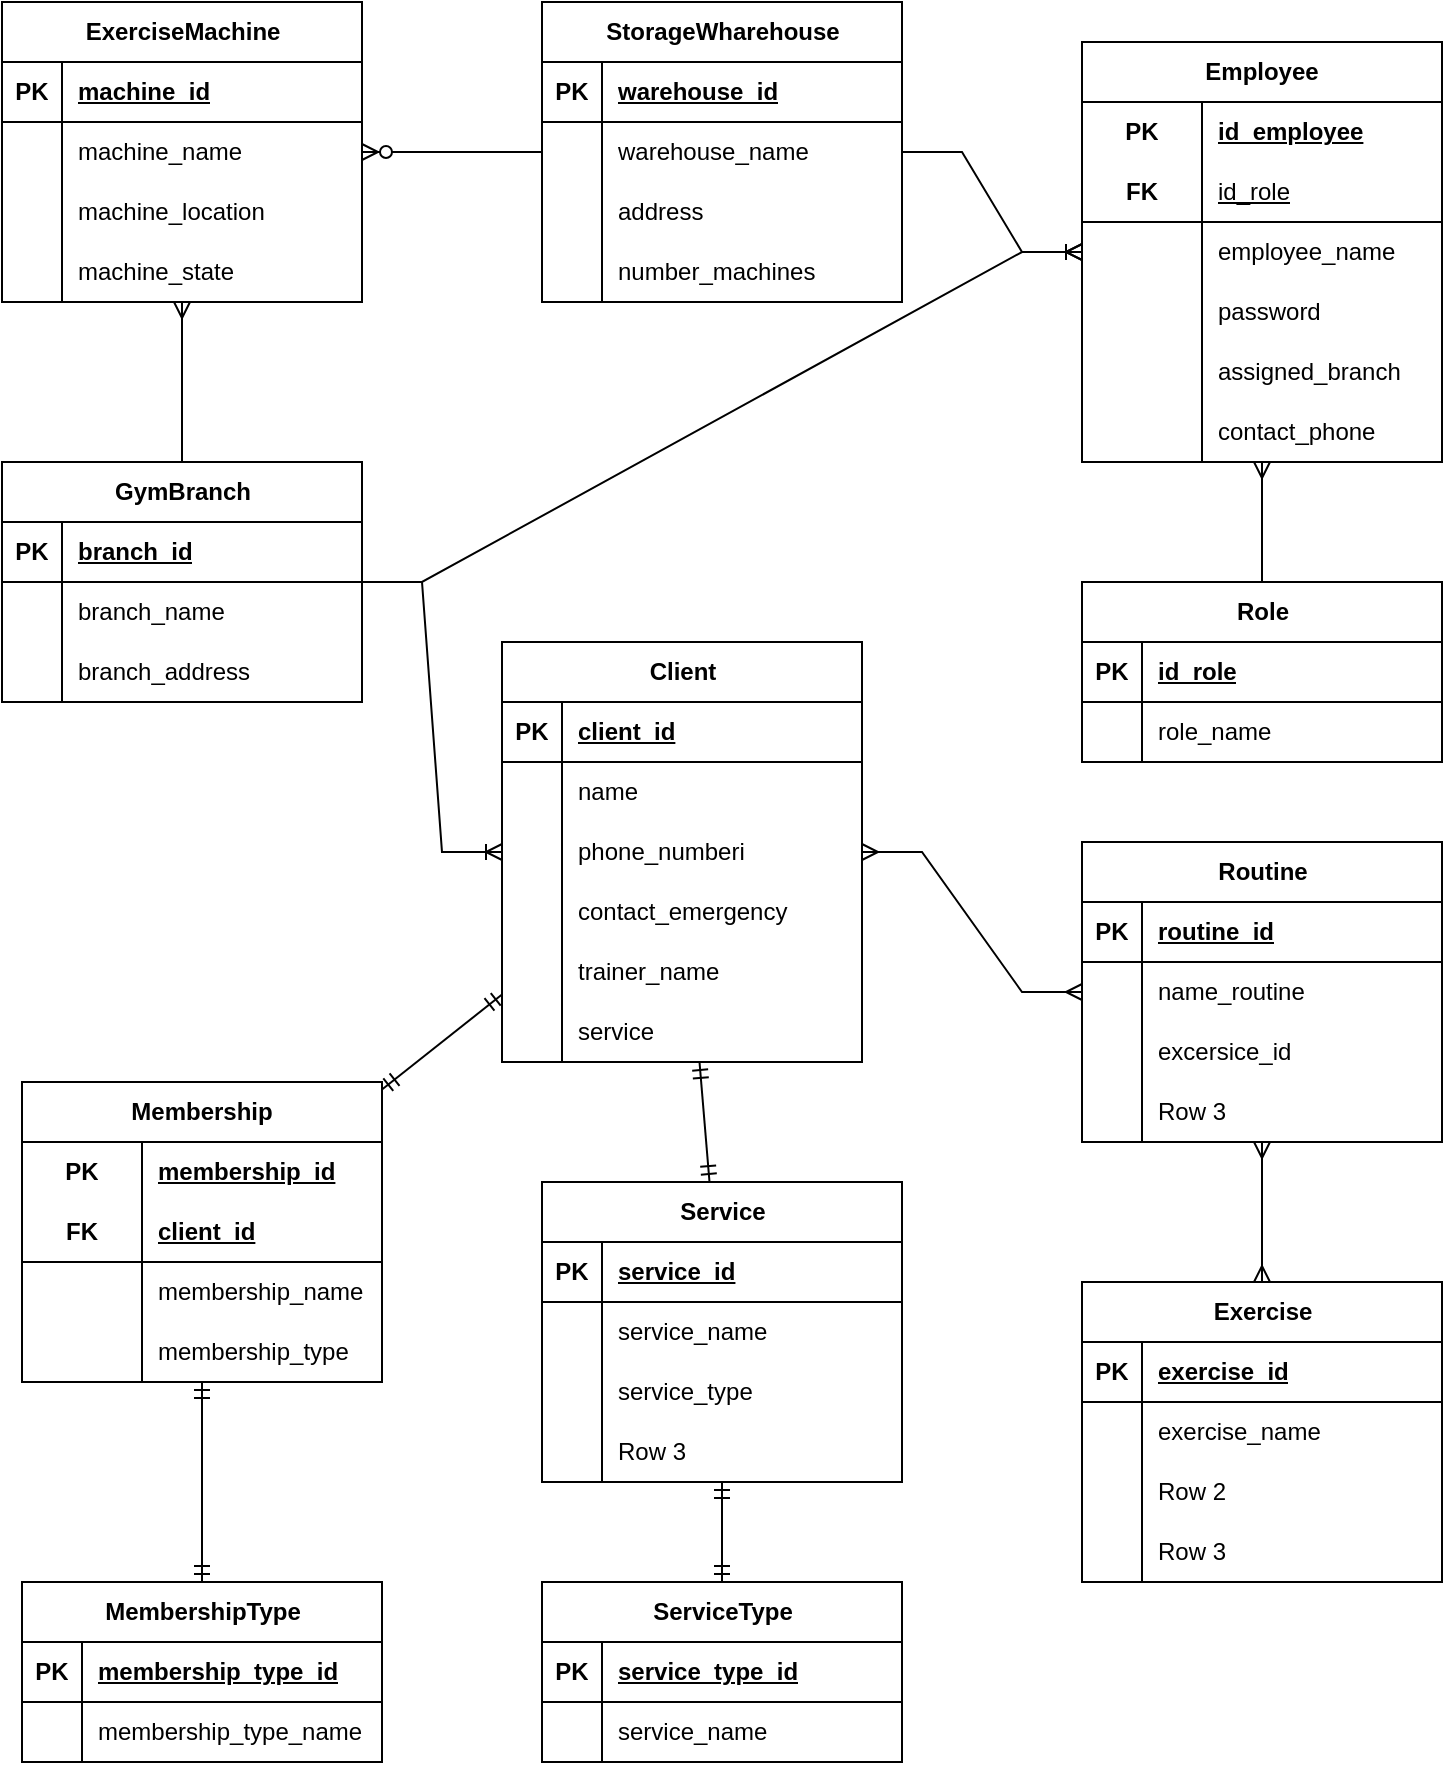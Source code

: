 <mxfile version="28.2.1">
  <diagram name="Página-1" id="p4n-v26fhpcWvZGEKq0s">
    <mxGraphModel dx="909" dy="572" grid="1" gridSize="10" guides="1" tooltips="1" connect="1" arrows="1" fold="1" page="1" pageScale="1" pageWidth="827" pageHeight="1169" math="0" shadow="0">
      <root>
        <mxCell id="0" />
        <mxCell id="1" parent="0" />
        <mxCell id="0jHnVZd2V9ZAR2dxO-t5-1" value="ExerciseMachine" style="shape=table;startSize=30;container=1;collapsible=1;childLayout=tableLayout;fixedRows=1;rowLines=0;fontStyle=1;align=center;resizeLast=1;html=1;" parent="1" vertex="1">
          <mxGeometry x="40" y="40" width="180" height="150" as="geometry" />
        </mxCell>
        <mxCell id="0jHnVZd2V9ZAR2dxO-t5-2" value="" style="shape=tableRow;horizontal=0;startSize=0;swimlaneHead=0;swimlaneBody=0;fillColor=none;collapsible=0;dropTarget=0;points=[[0,0.5],[1,0.5]];portConstraint=eastwest;top=0;left=0;right=0;bottom=1;" parent="0jHnVZd2V9ZAR2dxO-t5-1" vertex="1">
          <mxGeometry y="30" width="180" height="30" as="geometry" />
        </mxCell>
        <mxCell id="0jHnVZd2V9ZAR2dxO-t5-3" value="PK" style="shape=partialRectangle;connectable=0;fillColor=none;top=0;left=0;bottom=0;right=0;fontStyle=1;overflow=hidden;whiteSpace=wrap;html=1;" parent="0jHnVZd2V9ZAR2dxO-t5-2" vertex="1">
          <mxGeometry width="30" height="30" as="geometry">
            <mxRectangle width="30" height="30" as="alternateBounds" />
          </mxGeometry>
        </mxCell>
        <mxCell id="0jHnVZd2V9ZAR2dxO-t5-4" value="machine_id" style="shape=partialRectangle;connectable=0;fillColor=none;top=0;left=0;bottom=0;right=0;align=left;spacingLeft=6;fontStyle=5;overflow=hidden;whiteSpace=wrap;html=1;" parent="0jHnVZd2V9ZAR2dxO-t5-2" vertex="1">
          <mxGeometry x="30" width="150" height="30" as="geometry">
            <mxRectangle width="150" height="30" as="alternateBounds" />
          </mxGeometry>
        </mxCell>
        <mxCell id="0jHnVZd2V9ZAR2dxO-t5-5" value="" style="shape=tableRow;horizontal=0;startSize=0;swimlaneHead=0;swimlaneBody=0;fillColor=none;collapsible=0;dropTarget=0;points=[[0,0.5],[1,0.5]];portConstraint=eastwest;top=0;left=0;right=0;bottom=0;" parent="0jHnVZd2V9ZAR2dxO-t5-1" vertex="1">
          <mxGeometry y="60" width="180" height="30" as="geometry" />
        </mxCell>
        <mxCell id="0jHnVZd2V9ZAR2dxO-t5-6" value="" style="shape=partialRectangle;connectable=0;fillColor=none;top=0;left=0;bottom=0;right=0;editable=1;overflow=hidden;whiteSpace=wrap;html=1;" parent="0jHnVZd2V9ZAR2dxO-t5-5" vertex="1">
          <mxGeometry width="30" height="30" as="geometry">
            <mxRectangle width="30" height="30" as="alternateBounds" />
          </mxGeometry>
        </mxCell>
        <mxCell id="0jHnVZd2V9ZAR2dxO-t5-7" value="machine_name" style="shape=partialRectangle;connectable=0;fillColor=none;top=0;left=0;bottom=0;right=0;align=left;spacingLeft=6;overflow=hidden;whiteSpace=wrap;html=1;" parent="0jHnVZd2V9ZAR2dxO-t5-5" vertex="1">
          <mxGeometry x="30" width="150" height="30" as="geometry">
            <mxRectangle width="150" height="30" as="alternateBounds" />
          </mxGeometry>
        </mxCell>
        <mxCell id="0jHnVZd2V9ZAR2dxO-t5-8" value="" style="shape=tableRow;horizontal=0;startSize=0;swimlaneHead=0;swimlaneBody=0;fillColor=none;collapsible=0;dropTarget=0;points=[[0,0.5],[1,0.5]];portConstraint=eastwest;top=0;left=0;right=0;bottom=0;" parent="0jHnVZd2V9ZAR2dxO-t5-1" vertex="1">
          <mxGeometry y="90" width="180" height="30" as="geometry" />
        </mxCell>
        <mxCell id="0jHnVZd2V9ZAR2dxO-t5-9" value="" style="shape=partialRectangle;connectable=0;fillColor=none;top=0;left=0;bottom=0;right=0;editable=1;overflow=hidden;whiteSpace=wrap;html=1;" parent="0jHnVZd2V9ZAR2dxO-t5-8" vertex="1">
          <mxGeometry width="30" height="30" as="geometry">
            <mxRectangle width="30" height="30" as="alternateBounds" />
          </mxGeometry>
        </mxCell>
        <mxCell id="0jHnVZd2V9ZAR2dxO-t5-10" value="machine_location" style="shape=partialRectangle;connectable=0;fillColor=none;top=0;left=0;bottom=0;right=0;align=left;spacingLeft=6;overflow=hidden;whiteSpace=wrap;html=1;" parent="0jHnVZd2V9ZAR2dxO-t5-8" vertex="1">
          <mxGeometry x="30" width="150" height="30" as="geometry">
            <mxRectangle width="150" height="30" as="alternateBounds" />
          </mxGeometry>
        </mxCell>
        <mxCell id="0jHnVZd2V9ZAR2dxO-t5-11" value="" style="shape=tableRow;horizontal=0;startSize=0;swimlaneHead=0;swimlaneBody=0;fillColor=none;collapsible=0;dropTarget=0;points=[[0,0.5],[1,0.5]];portConstraint=eastwest;top=0;left=0;right=0;bottom=0;" parent="0jHnVZd2V9ZAR2dxO-t5-1" vertex="1">
          <mxGeometry y="120" width="180" height="30" as="geometry" />
        </mxCell>
        <mxCell id="0jHnVZd2V9ZAR2dxO-t5-12" value="" style="shape=partialRectangle;connectable=0;fillColor=none;top=0;left=0;bottom=0;right=0;editable=1;overflow=hidden;whiteSpace=wrap;html=1;" parent="0jHnVZd2V9ZAR2dxO-t5-11" vertex="1">
          <mxGeometry width="30" height="30" as="geometry">
            <mxRectangle width="30" height="30" as="alternateBounds" />
          </mxGeometry>
        </mxCell>
        <mxCell id="0jHnVZd2V9ZAR2dxO-t5-13" value="machine_state" style="shape=partialRectangle;connectable=0;fillColor=none;top=0;left=0;bottom=0;right=0;align=left;spacingLeft=6;overflow=hidden;whiteSpace=wrap;html=1;" parent="0jHnVZd2V9ZAR2dxO-t5-11" vertex="1">
          <mxGeometry x="30" width="150" height="30" as="geometry">
            <mxRectangle width="150" height="30" as="alternateBounds" />
          </mxGeometry>
        </mxCell>
        <mxCell id="0jHnVZd2V9ZAR2dxO-t5-30" value="" style="edgeStyle=entityRelationEdgeStyle;fontSize=12;html=1;endArrow=ERzeroToMany;endFill=1;rounded=0;" parent="1" source="p9qYIkt-qaH-Ppye3kUL-10" target="0jHnVZd2V9ZAR2dxO-t5-1" edge="1">
          <mxGeometry width="100" height="100" relative="1" as="geometry">
            <mxPoint x="210" y="310" as="sourcePoint" />
            <mxPoint x="310" y="210" as="targetPoint" />
          </mxGeometry>
        </mxCell>
        <mxCell id="0jHnVZd2V9ZAR2dxO-t5-31" value="Employee" style="shape=table;startSize=30;container=1;collapsible=1;childLayout=tableLayout;fixedRows=1;rowLines=0;fontStyle=1;align=center;resizeLast=1;html=1;whiteSpace=wrap;" parent="1" vertex="1">
          <mxGeometry x="580" y="60" width="180" height="210" as="geometry" />
        </mxCell>
        <mxCell id="0jHnVZd2V9ZAR2dxO-t5-32" value="" style="shape=tableRow;horizontal=0;startSize=0;swimlaneHead=0;swimlaneBody=0;fillColor=none;collapsible=0;dropTarget=0;points=[[0,0.5],[1,0.5]];portConstraint=eastwest;top=0;left=0;right=0;bottom=0;html=1;" parent="0jHnVZd2V9ZAR2dxO-t5-31" vertex="1">
          <mxGeometry y="30" width="180" height="30" as="geometry" />
        </mxCell>
        <mxCell id="0jHnVZd2V9ZAR2dxO-t5-33" value="PK" style="shape=partialRectangle;connectable=0;fillColor=none;top=0;left=0;bottom=0;right=0;fontStyle=1;overflow=hidden;html=1;whiteSpace=wrap;" parent="0jHnVZd2V9ZAR2dxO-t5-32" vertex="1">
          <mxGeometry width="60" height="30" as="geometry">
            <mxRectangle width="60" height="30" as="alternateBounds" />
          </mxGeometry>
        </mxCell>
        <mxCell id="0jHnVZd2V9ZAR2dxO-t5-34" value="id_employee" style="shape=partialRectangle;connectable=0;fillColor=none;top=0;left=0;bottom=0;right=0;align=left;spacingLeft=6;fontStyle=5;overflow=hidden;html=1;whiteSpace=wrap;" parent="0jHnVZd2V9ZAR2dxO-t5-32" vertex="1">
          <mxGeometry x="60" width="120" height="30" as="geometry">
            <mxRectangle width="120" height="30" as="alternateBounds" />
          </mxGeometry>
        </mxCell>
        <mxCell id="0jHnVZd2V9ZAR2dxO-t5-35" value="" style="shape=tableRow;horizontal=0;startSize=0;swimlaneHead=0;swimlaneBody=0;fillColor=none;collapsible=0;dropTarget=0;points=[[0,0.5],[1,0.5]];portConstraint=eastwest;top=0;left=0;right=0;bottom=1;html=1;" parent="0jHnVZd2V9ZAR2dxO-t5-31" vertex="1">
          <mxGeometry y="60" width="180" height="30" as="geometry" />
        </mxCell>
        <mxCell id="0jHnVZd2V9ZAR2dxO-t5-36" value="FK" style="shape=partialRectangle;connectable=0;fillColor=none;top=0;left=0;bottom=0;right=0;fontStyle=1;overflow=hidden;html=1;whiteSpace=wrap;" parent="0jHnVZd2V9ZAR2dxO-t5-35" vertex="1">
          <mxGeometry width="60" height="30" as="geometry">
            <mxRectangle width="60" height="30" as="alternateBounds" />
          </mxGeometry>
        </mxCell>
        <mxCell id="0jHnVZd2V9ZAR2dxO-t5-37" value="&lt;span style=&quot;font-weight: normal;&quot;&gt;id_role&lt;/span&gt;" style="shape=partialRectangle;connectable=0;fillColor=none;top=0;left=0;bottom=0;right=0;align=left;spacingLeft=6;fontStyle=5;overflow=hidden;html=1;whiteSpace=wrap;" parent="0jHnVZd2V9ZAR2dxO-t5-35" vertex="1">
          <mxGeometry x="60" width="120" height="30" as="geometry">
            <mxRectangle width="120" height="30" as="alternateBounds" />
          </mxGeometry>
        </mxCell>
        <mxCell id="0jHnVZd2V9ZAR2dxO-t5-38" value="" style="shape=tableRow;horizontal=0;startSize=0;swimlaneHead=0;swimlaneBody=0;fillColor=none;collapsible=0;dropTarget=0;points=[[0,0.5],[1,0.5]];portConstraint=eastwest;top=0;left=0;right=0;bottom=0;html=1;" parent="0jHnVZd2V9ZAR2dxO-t5-31" vertex="1">
          <mxGeometry y="90" width="180" height="30" as="geometry" />
        </mxCell>
        <mxCell id="0jHnVZd2V9ZAR2dxO-t5-39" value="" style="shape=partialRectangle;connectable=0;fillColor=none;top=0;left=0;bottom=0;right=0;editable=1;overflow=hidden;html=1;whiteSpace=wrap;" parent="0jHnVZd2V9ZAR2dxO-t5-38" vertex="1">
          <mxGeometry width="60" height="30" as="geometry">
            <mxRectangle width="60" height="30" as="alternateBounds" />
          </mxGeometry>
        </mxCell>
        <mxCell id="0jHnVZd2V9ZAR2dxO-t5-40" value="employee_name" style="shape=partialRectangle;connectable=0;fillColor=none;top=0;left=0;bottom=0;right=0;align=left;spacingLeft=6;overflow=hidden;html=1;whiteSpace=wrap;" parent="0jHnVZd2V9ZAR2dxO-t5-38" vertex="1">
          <mxGeometry x="60" width="120" height="30" as="geometry">
            <mxRectangle width="120" height="30" as="alternateBounds" />
          </mxGeometry>
        </mxCell>
        <mxCell id="p9qYIkt-qaH-Ppye3kUL-1" value="" style="shape=tableRow;horizontal=0;startSize=0;swimlaneHead=0;swimlaneBody=0;fillColor=none;collapsible=0;dropTarget=0;points=[[0,0.5],[1,0.5]];portConstraint=eastwest;top=0;left=0;right=0;bottom=0;html=1;" vertex="1" parent="0jHnVZd2V9ZAR2dxO-t5-31">
          <mxGeometry y="120" width="180" height="30" as="geometry" />
        </mxCell>
        <mxCell id="p9qYIkt-qaH-Ppye3kUL-2" value="" style="shape=partialRectangle;connectable=0;fillColor=none;top=0;left=0;bottom=0;right=0;editable=1;overflow=hidden;html=1;whiteSpace=wrap;" vertex="1" parent="p9qYIkt-qaH-Ppye3kUL-1">
          <mxGeometry width="60" height="30" as="geometry">
            <mxRectangle width="60" height="30" as="alternateBounds" />
          </mxGeometry>
        </mxCell>
        <mxCell id="p9qYIkt-qaH-Ppye3kUL-3" value="password" style="shape=partialRectangle;connectable=0;fillColor=none;top=0;left=0;bottom=0;right=0;align=left;spacingLeft=6;overflow=hidden;html=1;whiteSpace=wrap;" vertex="1" parent="p9qYIkt-qaH-Ppye3kUL-1">
          <mxGeometry x="60" width="120" height="30" as="geometry">
            <mxRectangle width="120" height="30" as="alternateBounds" />
          </mxGeometry>
        </mxCell>
        <mxCell id="0jHnVZd2V9ZAR2dxO-t5-41" value="" style="shape=tableRow;horizontal=0;startSize=0;swimlaneHead=0;swimlaneBody=0;fillColor=none;collapsible=0;dropTarget=0;points=[[0,0.5],[1,0.5]];portConstraint=eastwest;top=0;left=0;right=0;bottom=0;html=1;" parent="0jHnVZd2V9ZAR2dxO-t5-31" vertex="1">
          <mxGeometry y="150" width="180" height="30" as="geometry" />
        </mxCell>
        <mxCell id="0jHnVZd2V9ZAR2dxO-t5-42" value="" style="shape=partialRectangle;connectable=0;fillColor=none;top=0;left=0;bottom=0;right=0;editable=1;overflow=hidden;html=1;whiteSpace=wrap;" parent="0jHnVZd2V9ZAR2dxO-t5-41" vertex="1">
          <mxGeometry width="60" height="30" as="geometry">
            <mxRectangle width="60" height="30" as="alternateBounds" />
          </mxGeometry>
        </mxCell>
        <mxCell id="0jHnVZd2V9ZAR2dxO-t5-43" value="assigned_branch" style="shape=partialRectangle;connectable=0;fillColor=none;top=0;left=0;bottom=0;right=0;align=left;spacingLeft=6;overflow=hidden;html=1;whiteSpace=wrap;" parent="0jHnVZd2V9ZAR2dxO-t5-41" vertex="1">
          <mxGeometry x="60" width="120" height="30" as="geometry">
            <mxRectangle width="120" height="30" as="alternateBounds" />
          </mxGeometry>
        </mxCell>
        <mxCell id="0jHnVZd2V9ZAR2dxO-t5-44" value="" style="shape=tableRow;horizontal=0;startSize=0;swimlaneHead=0;swimlaneBody=0;fillColor=none;collapsible=0;dropTarget=0;points=[[0,0.5],[1,0.5]];portConstraint=eastwest;top=0;left=0;right=0;bottom=0;html=1;" parent="0jHnVZd2V9ZAR2dxO-t5-31" vertex="1">
          <mxGeometry y="180" width="180" height="30" as="geometry" />
        </mxCell>
        <mxCell id="0jHnVZd2V9ZAR2dxO-t5-45" value="" style="shape=partialRectangle;connectable=0;fillColor=none;top=0;left=0;bottom=0;right=0;editable=1;overflow=hidden;html=1;whiteSpace=wrap;" parent="0jHnVZd2V9ZAR2dxO-t5-44" vertex="1">
          <mxGeometry width="60" height="30" as="geometry">
            <mxRectangle width="60" height="30" as="alternateBounds" />
          </mxGeometry>
        </mxCell>
        <mxCell id="0jHnVZd2V9ZAR2dxO-t5-46" value="contact_phone" style="shape=partialRectangle;connectable=0;fillColor=none;top=0;left=0;bottom=0;right=0;align=left;spacingLeft=6;overflow=hidden;html=1;whiteSpace=wrap;" parent="0jHnVZd2V9ZAR2dxO-t5-44" vertex="1">
          <mxGeometry x="60" width="120" height="30" as="geometry">
            <mxRectangle width="120" height="30" as="alternateBounds" />
          </mxGeometry>
        </mxCell>
        <mxCell id="0jHnVZd2V9ZAR2dxO-t5-47" value="Role" style="shape=table;startSize=30;container=1;collapsible=1;childLayout=tableLayout;fixedRows=1;rowLines=0;fontStyle=1;align=center;resizeLast=1;html=1;" parent="1" vertex="1">
          <mxGeometry x="580" y="330" width="180" height="90" as="geometry" />
        </mxCell>
        <mxCell id="0jHnVZd2V9ZAR2dxO-t5-48" value="" style="shape=tableRow;horizontal=0;startSize=0;swimlaneHead=0;swimlaneBody=0;fillColor=none;collapsible=0;dropTarget=0;points=[[0,0.5],[1,0.5]];portConstraint=eastwest;top=0;left=0;right=0;bottom=1;" parent="0jHnVZd2V9ZAR2dxO-t5-47" vertex="1">
          <mxGeometry y="30" width="180" height="30" as="geometry" />
        </mxCell>
        <mxCell id="0jHnVZd2V9ZAR2dxO-t5-49" value="PK" style="shape=partialRectangle;connectable=0;fillColor=none;top=0;left=0;bottom=0;right=0;fontStyle=1;overflow=hidden;whiteSpace=wrap;html=1;" parent="0jHnVZd2V9ZAR2dxO-t5-48" vertex="1">
          <mxGeometry width="30" height="30" as="geometry">
            <mxRectangle width="30" height="30" as="alternateBounds" />
          </mxGeometry>
        </mxCell>
        <mxCell id="0jHnVZd2V9ZAR2dxO-t5-50" value="id_role" style="shape=partialRectangle;connectable=0;fillColor=none;top=0;left=0;bottom=0;right=0;align=left;spacingLeft=6;fontStyle=5;overflow=hidden;whiteSpace=wrap;html=1;" parent="0jHnVZd2V9ZAR2dxO-t5-48" vertex="1">
          <mxGeometry x="30" width="150" height="30" as="geometry">
            <mxRectangle width="150" height="30" as="alternateBounds" />
          </mxGeometry>
        </mxCell>
        <mxCell id="0jHnVZd2V9ZAR2dxO-t5-51" value="" style="shape=tableRow;horizontal=0;startSize=0;swimlaneHead=0;swimlaneBody=0;fillColor=none;collapsible=0;dropTarget=0;points=[[0,0.5],[1,0.5]];portConstraint=eastwest;top=0;left=0;right=0;bottom=0;" parent="0jHnVZd2V9ZAR2dxO-t5-47" vertex="1">
          <mxGeometry y="60" width="180" height="30" as="geometry" />
        </mxCell>
        <mxCell id="0jHnVZd2V9ZAR2dxO-t5-52" value="" style="shape=partialRectangle;connectable=0;fillColor=none;top=0;left=0;bottom=0;right=0;editable=1;overflow=hidden;whiteSpace=wrap;html=1;" parent="0jHnVZd2V9ZAR2dxO-t5-51" vertex="1">
          <mxGeometry width="30" height="30" as="geometry">
            <mxRectangle width="30" height="30" as="alternateBounds" />
          </mxGeometry>
        </mxCell>
        <mxCell id="0jHnVZd2V9ZAR2dxO-t5-53" value="role_name" style="shape=partialRectangle;connectable=0;fillColor=none;top=0;left=0;bottom=0;right=0;align=left;spacingLeft=6;overflow=hidden;whiteSpace=wrap;html=1;" parent="0jHnVZd2V9ZAR2dxO-t5-51" vertex="1">
          <mxGeometry x="30" width="150" height="30" as="geometry">
            <mxRectangle width="150" height="30" as="alternateBounds" />
          </mxGeometry>
        </mxCell>
        <mxCell id="0jHnVZd2V9ZAR2dxO-t5-61" value="" style="fontSize=12;html=1;endArrow=ERmany;rounded=0;" parent="1" source="0jHnVZd2V9ZAR2dxO-t5-47" target="0jHnVZd2V9ZAR2dxO-t5-31" edge="1">
          <mxGeometry width="100" height="100" relative="1" as="geometry">
            <mxPoint x="390" y="340" as="sourcePoint" />
            <mxPoint x="490" y="240" as="targetPoint" />
          </mxGeometry>
        </mxCell>
        <mxCell id="0jHnVZd2V9ZAR2dxO-t5-62" value="" style="edgeStyle=entityRelationEdgeStyle;fontSize=12;html=1;endArrow=ERoneToMany;rounded=0;" parent="1" source="p9qYIkt-qaH-Ppye3kUL-10" target="0jHnVZd2V9ZAR2dxO-t5-31" edge="1">
          <mxGeometry width="100" height="100" relative="1" as="geometry">
            <mxPoint x="390" y="340" as="sourcePoint" />
            <mxPoint x="490" y="240" as="targetPoint" />
          </mxGeometry>
        </mxCell>
        <mxCell id="0jHnVZd2V9ZAR2dxO-t5-63" value="GymBranch" style="shape=table;startSize=30;container=1;collapsible=1;childLayout=tableLayout;fixedRows=1;rowLines=0;fontStyle=1;align=center;resizeLast=1;html=1;" parent="1" vertex="1">
          <mxGeometry x="40" y="270" width="180" height="120" as="geometry" />
        </mxCell>
        <mxCell id="0jHnVZd2V9ZAR2dxO-t5-64" value="" style="shape=tableRow;horizontal=0;startSize=0;swimlaneHead=0;swimlaneBody=0;fillColor=none;collapsible=0;dropTarget=0;points=[[0,0.5],[1,0.5]];portConstraint=eastwest;top=0;left=0;right=0;bottom=1;" parent="0jHnVZd2V9ZAR2dxO-t5-63" vertex="1">
          <mxGeometry y="30" width="180" height="30" as="geometry" />
        </mxCell>
        <mxCell id="0jHnVZd2V9ZAR2dxO-t5-65" value="PK" style="shape=partialRectangle;connectable=0;fillColor=none;top=0;left=0;bottom=0;right=0;fontStyle=1;overflow=hidden;whiteSpace=wrap;html=1;" parent="0jHnVZd2V9ZAR2dxO-t5-64" vertex="1">
          <mxGeometry width="30" height="30" as="geometry">
            <mxRectangle width="30" height="30" as="alternateBounds" />
          </mxGeometry>
        </mxCell>
        <mxCell id="0jHnVZd2V9ZAR2dxO-t5-66" value="branch_id" style="shape=partialRectangle;connectable=0;fillColor=none;top=0;left=0;bottom=0;right=0;align=left;spacingLeft=6;fontStyle=5;overflow=hidden;whiteSpace=wrap;html=1;" parent="0jHnVZd2V9ZAR2dxO-t5-64" vertex="1">
          <mxGeometry x="30" width="150" height="30" as="geometry">
            <mxRectangle width="150" height="30" as="alternateBounds" />
          </mxGeometry>
        </mxCell>
        <mxCell id="0jHnVZd2V9ZAR2dxO-t5-67" value="" style="shape=tableRow;horizontal=0;startSize=0;swimlaneHead=0;swimlaneBody=0;fillColor=none;collapsible=0;dropTarget=0;points=[[0,0.5],[1,0.5]];portConstraint=eastwest;top=0;left=0;right=0;bottom=0;" parent="0jHnVZd2V9ZAR2dxO-t5-63" vertex="1">
          <mxGeometry y="60" width="180" height="30" as="geometry" />
        </mxCell>
        <mxCell id="0jHnVZd2V9ZAR2dxO-t5-68" value="" style="shape=partialRectangle;connectable=0;fillColor=none;top=0;left=0;bottom=0;right=0;editable=1;overflow=hidden;whiteSpace=wrap;html=1;" parent="0jHnVZd2V9ZAR2dxO-t5-67" vertex="1">
          <mxGeometry width="30" height="30" as="geometry">
            <mxRectangle width="30" height="30" as="alternateBounds" />
          </mxGeometry>
        </mxCell>
        <mxCell id="0jHnVZd2V9ZAR2dxO-t5-69" value="branch_name" style="shape=partialRectangle;connectable=0;fillColor=none;top=0;left=0;bottom=0;right=0;align=left;spacingLeft=6;overflow=hidden;whiteSpace=wrap;html=1;" parent="0jHnVZd2V9ZAR2dxO-t5-67" vertex="1">
          <mxGeometry x="30" width="150" height="30" as="geometry">
            <mxRectangle width="150" height="30" as="alternateBounds" />
          </mxGeometry>
        </mxCell>
        <mxCell id="0jHnVZd2V9ZAR2dxO-t5-70" value="" style="shape=tableRow;horizontal=0;startSize=0;swimlaneHead=0;swimlaneBody=0;fillColor=none;collapsible=0;dropTarget=0;points=[[0,0.5],[1,0.5]];portConstraint=eastwest;top=0;left=0;right=0;bottom=0;" parent="0jHnVZd2V9ZAR2dxO-t5-63" vertex="1">
          <mxGeometry y="90" width="180" height="30" as="geometry" />
        </mxCell>
        <mxCell id="0jHnVZd2V9ZAR2dxO-t5-71" value="" style="shape=partialRectangle;connectable=0;fillColor=none;top=0;left=0;bottom=0;right=0;editable=1;overflow=hidden;whiteSpace=wrap;html=1;" parent="0jHnVZd2V9ZAR2dxO-t5-70" vertex="1">
          <mxGeometry width="30" height="30" as="geometry">
            <mxRectangle width="30" height="30" as="alternateBounds" />
          </mxGeometry>
        </mxCell>
        <mxCell id="0jHnVZd2V9ZAR2dxO-t5-72" value="branch_address" style="shape=partialRectangle;connectable=0;fillColor=none;top=0;left=0;bottom=0;right=0;align=left;spacingLeft=6;overflow=hidden;whiteSpace=wrap;html=1;" parent="0jHnVZd2V9ZAR2dxO-t5-70" vertex="1">
          <mxGeometry x="30" width="150" height="30" as="geometry">
            <mxRectangle width="150" height="30" as="alternateBounds" />
          </mxGeometry>
        </mxCell>
        <mxCell id="0jHnVZd2V9ZAR2dxO-t5-76" value="" style="fontSize=12;html=1;endArrow=ERmany;rounded=0;" parent="1" source="0jHnVZd2V9ZAR2dxO-t5-63" target="0jHnVZd2V9ZAR2dxO-t5-1" edge="1">
          <mxGeometry width="100" height="100" relative="1" as="geometry">
            <mxPoint x="460" y="340" as="sourcePoint" />
            <mxPoint x="560" y="240" as="targetPoint" />
          </mxGeometry>
        </mxCell>
        <mxCell id="0jHnVZd2V9ZAR2dxO-t5-90" value="Membership" style="shape=table;startSize=30;container=1;collapsible=1;childLayout=tableLayout;fixedRows=1;rowLines=0;fontStyle=1;align=center;resizeLast=1;html=1;whiteSpace=wrap;" parent="1" vertex="1">
          <mxGeometry x="50" y="580" width="180" height="150" as="geometry" />
        </mxCell>
        <mxCell id="0jHnVZd2V9ZAR2dxO-t5-91" value="" style="shape=tableRow;horizontal=0;startSize=0;swimlaneHead=0;swimlaneBody=0;fillColor=none;collapsible=0;dropTarget=0;points=[[0,0.5],[1,0.5]];portConstraint=eastwest;top=0;left=0;right=0;bottom=0;html=1;" parent="0jHnVZd2V9ZAR2dxO-t5-90" vertex="1">
          <mxGeometry y="30" width="180" height="30" as="geometry" />
        </mxCell>
        <mxCell id="0jHnVZd2V9ZAR2dxO-t5-92" value="PK" style="shape=partialRectangle;connectable=0;fillColor=none;top=0;left=0;bottom=0;right=0;fontStyle=1;overflow=hidden;html=1;whiteSpace=wrap;" parent="0jHnVZd2V9ZAR2dxO-t5-91" vertex="1">
          <mxGeometry width="60" height="30" as="geometry">
            <mxRectangle width="60" height="30" as="alternateBounds" />
          </mxGeometry>
        </mxCell>
        <mxCell id="0jHnVZd2V9ZAR2dxO-t5-93" value="membership_id" style="shape=partialRectangle;connectable=0;fillColor=none;top=0;left=0;bottom=0;right=0;align=left;spacingLeft=6;fontStyle=5;overflow=hidden;html=1;whiteSpace=wrap;" parent="0jHnVZd2V9ZAR2dxO-t5-91" vertex="1">
          <mxGeometry x="60" width="120" height="30" as="geometry">
            <mxRectangle width="120" height="30" as="alternateBounds" />
          </mxGeometry>
        </mxCell>
        <mxCell id="0jHnVZd2V9ZAR2dxO-t5-94" value="" style="shape=tableRow;horizontal=0;startSize=0;swimlaneHead=0;swimlaneBody=0;fillColor=none;collapsible=0;dropTarget=0;points=[[0,0.5],[1,0.5]];portConstraint=eastwest;top=0;left=0;right=0;bottom=1;html=1;" parent="0jHnVZd2V9ZAR2dxO-t5-90" vertex="1">
          <mxGeometry y="60" width="180" height="30" as="geometry" />
        </mxCell>
        <mxCell id="0jHnVZd2V9ZAR2dxO-t5-95" value="FK" style="shape=partialRectangle;connectable=0;fillColor=none;top=0;left=0;bottom=0;right=0;fontStyle=1;overflow=hidden;html=1;whiteSpace=wrap;" parent="0jHnVZd2V9ZAR2dxO-t5-94" vertex="1">
          <mxGeometry width="60" height="30" as="geometry">
            <mxRectangle width="60" height="30" as="alternateBounds" />
          </mxGeometry>
        </mxCell>
        <mxCell id="0jHnVZd2V9ZAR2dxO-t5-96" value="client_id" style="shape=partialRectangle;connectable=0;fillColor=none;top=0;left=0;bottom=0;right=0;align=left;spacingLeft=6;fontStyle=5;overflow=hidden;html=1;whiteSpace=wrap;" parent="0jHnVZd2V9ZAR2dxO-t5-94" vertex="1">
          <mxGeometry x="60" width="120" height="30" as="geometry">
            <mxRectangle width="120" height="30" as="alternateBounds" />
          </mxGeometry>
        </mxCell>
        <mxCell id="0jHnVZd2V9ZAR2dxO-t5-97" value="" style="shape=tableRow;horizontal=0;startSize=0;swimlaneHead=0;swimlaneBody=0;fillColor=none;collapsible=0;dropTarget=0;points=[[0,0.5],[1,0.5]];portConstraint=eastwest;top=0;left=0;right=0;bottom=0;html=1;" parent="0jHnVZd2V9ZAR2dxO-t5-90" vertex="1">
          <mxGeometry y="90" width="180" height="30" as="geometry" />
        </mxCell>
        <mxCell id="0jHnVZd2V9ZAR2dxO-t5-98" value="" style="shape=partialRectangle;connectable=0;fillColor=none;top=0;left=0;bottom=0;right=0;editable=1;overflow=hidden;html=1;whiteSpace=wrap;" parent="0jHnVZd2V9ZAR2dxO-t5-97" vertex="1">
          <mxGeometry width="60" height="30" as="geometry">
            <mxRectangle width="60" height="30" as="alternateBounds" />
          </mxGeometry>
        </mxCell>
        <mxCell id="0jHnVZd2V9ZAR2dxO-t5-99" value="membership_name" style="shape=partialRectangle;connectable=0;fillColor=none;top=0;left=0;bottom=0;right=0;align=left;spacingLeft=6;overflow=hidden;html=1;whiteSpace=wrap;" parent="0jHnVZd2V9ZAR2dxO-t5-97" vertex="1">
          <mxGeometry x="60" width="120" height="30" as="geometry">
            <mxRectangle width="120" height="30" as="alternateBounds" />
          </mxGeometry>
        </mxCell>
        <mxCell id="0jHnVZd2V9ZAR2dxO-t5-100" value="" style="shape=tableRow;horizontal=0;startSize=0;swimlaneHead=0;swimlaneBody=0;fillColor=none;collapsible=0;dropTarget=0;points=[[0,0.5],[1,0.5]];portConstraint=eastwest;top=0;left=0;right=0;bottom=0;html=1;" parent="0jHnVZd2V9ZAR2dxO-t5-90" vertex="1">
          <mxGeometry y="120" width="180" height="30" as="geometry" />
        </mxCell>
        <mxCell id="0jHnVZd2V9ZAR2dxO-t5-101" value="" style="shape=partialRectangle;connectable=0;fillColor=none;top=0;left=0;bottom=0;right=0;editable=1;overflow=hidden;html=1;whiteSpace=wrap;" parent="0jHnVZd2V9ZAR2dxO-t5-100" vertex="1">
          <mxGeometry width="60" height="30" as="geometry">
            <mxRectangle width="60" height="30" as="alternateBounds" />
          </mxGeometry>
        </mxCell>
        <mxCell id="0jHnVZd2V9ZAR2dxO-t5-102" value="membership_type" style="shape=partialRectangle;connectable=0;fillColor=none;top=0;left=0;bottom=0;right=0;align=left;spacingLeft=6;overflow=hidden;html=1;whiteSpace=wrap;" parent="0jHnVZd2V9ZAR2dxO-t5-100" vertex="1">
          <mxGeometry x="60" width="120" height="30" as="geometry">
            <mxRectangle width="120" height="30" as="alternateBounds" />
          </mxGeometry>
        </mxCell>
        <mxCell id="0jHnVZd2V9ZAR2dxO-t5-103" value="MembershipType" style="shape=table;startSize=30;container=1;collapsible=1;childLayout=tableLayout;fixedRows=1;rowLines=0;fontStyle=1;align=center;resizeLast=1;html=1;" parent="1" vertex="1">
          <mxGeometry x="50" y="830" width="180" height="90" as="geometry" />
        </mxCell>
        <mxCell id="0jHnVZd2V9ZAR2dxO-t5-104" value="" style="shape=tableRow;horizontal=0;startSize=0;swimlaneHead=0;swimlaneBody=0;fillColor=none;collapsible=0;dropTarget=0;points=[[0,0.5],[1,0.5]];portConstraint=eastwest;top=0;left=0;right=0;bottom=1;" parent="0jHnVZd2V9ZAR2dxO-t5-103" vertex="1">
          <mxGeometry y="30" width="180" height="30" as="geometry" />
        </mxCell>
        <mxCell id="0jHnVZd2V9ZAR2dxO-t5-105" value="PK" style="shape=partialRectangle;connectable=0;fillColor=none;top=0;left=0;bottom=0;right=0;fontStyle=1;overflow=hidden;whiteSpace=wrap;html=1;" parent="0jHnVZd2V9ZAR2dxO-t5-104" vertex="1">
          <mxGeometry width="30" height="30" as="geometry">
            <mxRectangle width="30" height="30" as="alternateBounds" />
          </mxGeometry>
        </mxCell>
        <mxCell id="0jHnVZd2V9ZAR2dxO-t5-106" value="membership_type_id" style="shape=partialRectangle;connectable=0;fillColor=none;top=0;left=0;bottom=0;right=0;align=left;spacingLeft=6;fontStyle=5;overflow=hidden;whiteSpace=wrap;html=1;" parent="0jHnVZd2V9ZAR2dxO-t5-104" vertex="1">
          <mxGeometry x="30" width="150" height="30" as="geometry">
            <mxRectangle width="150" height="30" as="alternateBounds" />
          </mxGeometry>
        </mxCell>
        <mxCell id="0jHnVZd2V9ZAR2dxO-t5-107" value="" style="shape=tableRow;horizontal=0;startSize=0;swimlaneHead=0;swimlaneBody=0;fillColor=none;collapsible=0;dropTarget=0;points=[[0,0.5],[1,0.5]];portConstraint=eastwest;top=0;left=0;right=0;bottom=0;" parent="0jHnVZd2V9ZAR2dxO-t5-103" vertex="1">
          <mxGeometry y="60" width="180" height="30" as="geometry" />
        </mxCell>
        <mxCell id="0jHnVZd2V9ZAR2dxO-t5-108" value="" style="shape=partialRectangle;connectable=0;fillColor=none;top=0;left=0;bottom=0;right=0;editable=1;overflow=hidden;whiteSpace=wrap;html=1;" parent="0jHnVZd2V9ZAR2dxO-t5-107" vertex="1">
          <mxGeometry width="30" height="30" as="geometry">
            <mxRectangle width="30" height="30" as="alternateBounds" />
          </mxGeometry>
        </mxCell>
        <mxCell id="0jHnVZd2V9ZAR2dxO-t5-109" value="membership_type_name" style="shape=partialRectangle;connectable=0;fillColor=none;top=0;left=0;bottom=0;right=0;align=left;spacingLeft=6;overflow=hidden;whiteSpace=wrap;html=1;" parent="0jHnVZd2V9ZAR2dxO-t5-107" vertex="1">
          <mxGeometry x="30" width="150" height="30" as="geometry">
            <mxRectangle width="150" height="30" as="alternateBounds" />
          </mxGeometry>
        </mxCell>
        <mxCell id="0jHnVZd2V9ZAR2dxO-t5-116" value="" style="fontSize=12;html=1;endArrow=ERmandOne;startArrow=ERmandOne;rounded=0;" parent="1" source="0jHnVZd2V9ZAR2dxO-t5-90" target="0jHnVZd2V9ZAR2dxO-t5-103" edge="1">
          <mxGeometry width="100" height="100" relative="1" as="geometry">
            <mxPoint x="-30" y="1080" as="sourcePoint" />
            <mxPoint x="70" y="980" as="targetPoint" />
          </mxGeometry>
        </mxCell>
        <mxCell id="0jHnVZd2V9ZAR2dxO-t5-117" value="Client" style="shape=table;startSize=30;container=1;collapsible=1;childLayout=tableLayout;fixedRows=1;rowLines=0;fontStyle=1;align=center;resizeLast=1;html=1;" parent="1" vertex="1">
          <mxGeometry x="290" y="360" width="180" height="210" as="geometry" />
        </mxCell>
        <mxCell id="0jHnVZd2V9ZAR2dxO-t5-118" value="" style="shape=tableRow;horizontal=0;startSize=0;swimlaneHead=0;swimlaneBody=0;fillColor=none;collapsible=0;dropTarget=0;points=[[0,0.5],[1,0.5]];portConstraint=eastwest;top=0;left=0;right=0;bottom=1;" parent="0jHnVZd2V9ZAR2dxO-t5-117" vertex="1">
          <mxGeometry y="30" width="180" height="30" as="geometry" />
        </mxCell>
        <mxCell id="0jHnVZd2V9ZAR2dxO-t5-119" value="PK" style="shape=partialRectangle;connectable=0;fillColor=none;top=0;left=0;bottom=0;right=0;fontStyle=1;overflow=hidden;whiteSpace=wrap;html=1;" parent="0jHnVZd2V9ZAR2dxO-t5-118" vertex="1">
          <mxGeometry width="30" height="30" as="geometry">
            <mxRectangle width="30" height="30" as="alternateBounds" />
          </mxGeometry>
        </mxCell>
        <mxCell id="0jHnVZd2V9ZAR2dxO-t5-120" value="client_id" style="shape=partialRectangle;connectable=0;fillColor=none;top=0;left=0;bottom=0;right=0;align=left;spacingLeft=6;fontStyle=5;overflow=hidden;whiteSpace=wrap;html=1;" parent="0jHnVZd2V9ZAR2dxO-t5-118" vertex="1">
          <mxGeometry x="30" width="150" height="30" as="geometry">
            <mxRectangle width="150" height="30" as="alternateBounds" />
          </mxGeometry>
        </mxCell>
        <mxCell id="0jHnVZd2V9ZAR2dxO-t5-121" value="" style="shape=tableRow;horizontal=0;startSize=0;swimlaneHead=0;swimlaneBody=0;fillColor=none;collapsible=0;dropTarget=0;points=[[0,0.5],[1,0.5]];portConstraint=eastwest;top=0;left=0;right=0;bottom=0;" parent="0jHnVZd2V9ZAR2dxO-t5-117" vertex="1">
          <mxGeometry y="60" width="180" height="30" as="geometry" />
        </mxCell>
        <mxCell id="0jHnVZd2V9ZAR2dxO-t5-122" value="" style="shape=partialRectangle;connectable=0;fillColor=none;top=0;left=0;bottom=0;right=0;editable=1;overflow=hidden;whiteSpace=wrap;html=1;" parent="0jHnVZd2V9ZAR2dxO-t5-121" vertex="1">
          <mxGeometry width="30" height="30" as="geometry">
            <mxRectangle width="30" height="30" as="alternateBounds" />
          </mxGeometry>
        </mxCell>
        <mxCell id="0jHnVZd2V9ZAR2dxO-t5-123" value="name" style="shape=partialRectangle;connectable=0;fillColor=none;top=0;left=0;bottom=0;right=0;align=left;spacingLeft=6;overflow=hidden;whiteSpace=wrap;html=1;" parent="0jHnVZd2V9ZAR2dxO-t5-121" vertex="1">
          <mxGeometry x="30" width="150" height="30" as="geometry">
            <mxRectangle width="150" height="30" as="alternateBounds" />
          </mxGeometry>
        </mxCell>
        <mxCell id="0jHnVZd2V9ZAR2dxO-t5-124" value="" style="shape=tableRow;horizontal=0;startSize=0;swimlaneHead=0;swimlaneBody=0;fillColor=none;collapsible=0;dropTarget=0;points=[[0,0.5],[1,0.5]];portConstraint=eastwest;top=0;left=0;right=0;bottom=0;" parent="0jHnVZd2V9ZAR2dxO-t5-117" vertex="1">
          <mxGeometry y="90" width="180" height="30" as="geometry" />
        </mxCell>
        <mxCell id="0jHnVZd2V9ZAR2dxO-t5-125" value="" style="shape=partialRectangle;connectable=0;fillColor=none;top=0;left=0;bottom=0;right=0;editable=1;overflow=hidden;whiteSpace=wrap;html=1;" parent="0jHnVZd2V9ZAR2dxO-t5-124" vertex="1">
          <mxGeometry width="30" height="30" as="geometry">
            <mxRectangle width="30" height="30" as="alternateBounds" />
          </mxGeometry>
        </mxCell>
        <mxCell id="0jHnVZd2V9ZAR2dxO-t5-126" value="phone_numberi&lt;span style=&quot;white-space: pre;&quot;&gt;&#x9;&lt;/span&gt;" style="shape=partialRectangle;connectable=0;fillColor=none;top=0;left=0;bottom=0;right=0;align=left;spacingLeft=6;overflow=hidden;whiteSpace=wrap;html=1;" parent="0jHnVZd2V9ZAR2dxO-t5-124" vertex="1">
          <mxGeometry x="30" width="150" height="30" as="geometry">
            <mxRectangle width="150" height="30" as="alternateBounds" />
          </mxGeometry>
        </mxCell>
        <mxCell id="0jHnVZd2V9ZAR2dxO-t5-127" value="" style="shape=tableRow;horizontal=0;startSize=0;swimlaneHead=0;swimlaneBody=0;fillColor=none;collapsible=0;dropTarget=0;points=[[0,0.5],[1,0.5]];portConstraint=eastwest;top=0;left=0;right=0;bottom=0;" parent="0jHnVZd2V9ZAR2dxO-t5-117" vertex="1">
          <mxGeometry y="120" width="180" height="30" as="geometry" />
        </mxCell>
        <mxCell id="0jHnVZd2V9ZAR2dxO-t5-128" value="" style="shape=partialRectangle;connectable=0;fillColor=none;top=0;left=0;bottom=0;right=0;editable=1;overflow=hidden;whiteSpace=wrap;html=1;" parent="0jHnVZd2V9ZAR2dxO-t5-127" vertex="1">
          <mxGeometry width="30" height="30" as="geometry">
            <mxRectangle width="30" height="30" as="alternateBounds" />
          </mxGeometry>
        </mxCell>
        <mxCell id="0jHnVZd2V9ZAR2dxO-t5-129" value="contact_emergency" style="shape=partialRectangle;connectable=0;fillColor=none;top=0;left=0;bottom=0;right=0;align=left;spacingLeft=6;overflow=hidden;whiteSpace=wrap;html=1;" parent="0jHnVZd2V9ZAR2dxO-t5-127" vertex="1">
          <mxGeometry x="30" width="150" height="30" as="geometry">
            <mxRectangle width="150" height="30" as="alternateBounds" />
          </mxGeometry>
        </mxCell>
        <mxCell id="p9qYIkt-qaH-Ppye3kUL-23" value="" style="shape=tableRow;horizontal=0;startSize=0;swimlaneHead=0;swimlaneBody=0;fillColor=none;collapsible=0;dropTarget=0;points=[[0,0.5],[1,0.5]];portConstraint=eastwest;top=0;left=0;right=0;bottom=0;" vertex="1" parent="0jHnVZd2V9ZAR2dxO-t5-117">
          <mxGeometry y="150" width="180" height="30" as="geometry" />
        </mxCell>
        <mxCell id="p9qYIkt-qaH-Ppye3kUL-24" value="" style="shape=partialRectangle;connectable=0;fillColor=none;top=0;left=0;bottom=0;right=0;editable=1;overflow=hidden;whiteSpace=wrap;html=1;" vertex="1" parent="p9qYIkt-qaH-Ppye3kUL-23">
          <mxGeometry width="30" height="30" as="geometry">
            <mxRectangle width="30" height="30" as="alternateBounds" />
          </mxGeometry>
        </mxCell>
        <mxCell id="p9qYIkt-qaH-Ppye3kUL-25" value="trainer_name" style="shape=partialRectangle;connectable=0;fillColor=none;top=0;left=0;bottom=0;right=0;align=left;spacingLeft=6;overflow=hidden;whiteSpace=wrap;html=1;" vertex="1" parent="p9qYIkt-qaH-Ppye3kUL-23">
          <mxGeometry x="30" width="150" height="30" as="geometry">
            <mxRectangle width="150" height="30" as="alternateBounds" />
          </mxGeometry>
        </mxCell>
        <mxCell id="p9qYIkt-qaH-Ppye3kUL-26" value="" style="shape=tableRow;horizontal=0;startSize=0;swimlaneHead=0;swimlaneBody=0;fillColor=none;collapsible=0;dropTarget=0;points=[[0,0.5],[1,0.5]];portConstraint=eastwest;top=0;left=0;right=0;bottom=0;" vertex="1" parent="0jHnVZd2V9ZAR2dxO-t5-117">
          <mxGeometry y="180" width="180" height="30" as="geometry" />
        </mxCell>
        <mxCell id="p9qYIkt-qaH-Ppye3kUL-27" value="" style="shape=partialRectangle;connectable=0;fillColor=none;top=0;left=0;bottom=0;right=0;editable=1;overflow=hidden;whiteSpace=wrap;html=1;" vertex="1" parent="p9qYIkt-qaH-Ppye3kUL-26">
          <mxGeometry width="30" height="30" as="geometry">
            <mxRectangle width="30" height="30" as="alternateBounds" />
          </mxGeometry>
        </mxCell>
        <mxCell id="p9qYIkt-qaH-Ppye3kUL-28" value="service" style="shape=partialRectangle;connectable=0;fillColor=none;top=0;left=0;bottom=0;right=0;align=left;spacingLeft=6;overflow=hidden;whiteSpace=wrap;html=1;" vertex="1" parent="p9qYIkt-qaH-Ppye3kUL-26">
          <mxGeometry x="30" width="150" height="30" as="geometry">
            <mxRectangle width="150" height="30" as="alternateBounds" />
          </mxGeometry>
        </mxCell>
        <mxCell id="0jHnVZd2V9ZAR2dxO-t5-130" value="" style="edgeStyle=entityRelationEdgeStyle;fontSize=12;html=1;endArrow=ERoneToMany;rounded=0;" parent="1" source="0jHnVZd2V9ZAR2dxO-t5-63" target="0jHnVZd2V9ZAR2dxO-t5-117" edge="1">
          <mxGeometry width="100" height="100" relative="1" as="geometry">
            <mxPoint x="290" y="390" as="sourcePoint" />
            <mxPoint x="560" y="290" as="targetPoint" />
          </mxGeometry>
        </mxCell>
        <mxCell id="0jHnVZd2V9ZAR2dxO-t5-131" value="" style="fontSize=12;html=1;endArrow=ERmandOne;startArrow=ERmandOne;rounded=0;" parent="1" source="0jHnVZd2V9ZAR2dxO-t5-90" target="0jHnVZd2V9ZAR2dxO-t5-117" edge="1">
          <mxGeometry width="100" height="100" relative="1" as="geometry">
            <mxPoint x="460" y="810" as="sourcePoint" />
            <mxPoint x="560" y="710" as="targetPoint" />
          </mxGeometry>
        </mxCell>
        <mxCell id="0jHnVZd2V9ZAR2dxO-t5-132" value="Routine" style="shape=table;startSize=30;container=1;collapsible=1;childLayout=tableLayout;fixedRows=1;rowLines=0;fontStyle=1;align=center;resizeLast=1;html=1;" parent="1" vertex="1">
          <mxGeometry x="580" y="460" width="180" height="150" as="geometry" />
        </mxCell>
        <mxCell id="0jHnVZd2V9ZAR2dxO-t5-133" value="" style="shape=tableRow;horizontal=0;startSize=0;swimlaneHead=0;swimlaneBody=0;fillColor=none;collapsible=0;dropTarget=0;points=[[0,0.5],[1,0.5]];portConstraint=eastwest;top=0;left=0;right=0;bottom=1;" parent="0jHnVZd2V9ZAR2dxO-t5-132" vertex="1">
          <mxGeometry y="30" width="180" height="30" as="geometry" />
        </mxCell>
        <mxCell id="0jHnVZd2V9ZAR2dxO-t5-134" value="PK" style="shape=partialRectangle;connectable=0;fillColor=none;top=0;left=0;bottom=0;right=0;fontStyle=1;overflow=hidden;whiteSpace=wrap;html=1;" parent="0jHnVZd2V9ZAR2dxO-t5-133" vertex="1">
          <mxGeometry width="30" height="30" as="geometry">
            <mxRectangle width="30" height="30" as="alternateBounds" />
          </mxGeometry>
        </mxCell>
        <mxCell id="0jHnVZd2V9ZAR2dxO-t5-135" value="routine_id" style="shape=partialRectangle;connectable=0;fillColor=none;top=0;left=0;bottom=0;right=0;align=left;spacingLeft=6;fontStyle=5;overflow=hidden;whiteSpace=wrap;html=1;" parent="0jHnVZd2V9ZAR2dxO-t5-133" vertex="1">
          <mxGeometry x="30" width="150" height="30" as="geometry">
            <mxRectangle width="150" height="30" as="alternateBounds" />
          </mxGeometry>
        </mxCell>
        <mxCell id="0jHnVZd2V9ZAR2dxO-t5-136" value="" style="shape=tableRow;horizontal=0;startSize=0;swimlaneHead=0;swimlaneBody=0;fillColor=none;collapsible=0;dropTarget=0;points=[[0,0.5],[1,0.5]];portConstraint=eastwest;top=0;left=0;right=0;bottom=0;" parent="0jHnVZd2V9ZAR2dxO-t5-132" vertex="1">
          <mxGeometry y="60" width="180" height="30" as="geometry" />
        </mxCell>
        <mxCell id="0jHnVZd2V9ZAR2dxO-t5-137" value="" style="shape=partialRectangle;connectable=0;fillColor=none;top=0;left=0;bottom=0;right=0;editable=1;overflow=hidden;whiteSpace=wrap;html=1;" parent="0jHnVZd2V9ZAR2dxO-t5-136" vertex="1">
          <mxGeometry width="30" height="30" as="geometry">
            <mxRectangle width="30" height="30" as="alternateBounds" />
          </mxGeometry>
        </mxCell>
        <mxCell id="0jHnVZd2V9ZAR2dxO-t5-138" value="name_routine" style="shape=partialRectangle;connectable=0;fillColor=none;top=0;left=0;bottom=0;right=0;align=left;spacingLeft=6;overflow=hidden;whiteSpace=wrap;html=1;" parent="0jHnVZd2V9ZAR2dxO-t5-136" vertex="1">
          <mxGeometry x="30" width="150" height="30" as="geometry">
            <mxRectangle width="150" height="30" as="alternateBounds" />
          </mxGeometry>
        </mxCell>
        <mxCell id="0jHnVZd2V9ZAR2dxO-t5-139" value="" style="shape=tableRow;horizontal=0;startSize=0;swimlaneHead=0;swimlaneBody=0;fillColor=none;collapsible=0;dropTarget=0;points=[[0,0.5],[1,0.5]];portConstraint=eastwest;top=0;left=0;right=0;bottom=0;" parent="0jHnVZd2V9ZAR2dxO-t5-132" vertex="1">
          <mxGeometry y="90" width="180" height="30" as="geometry" />
        </mxCell>
        <mxCell id="0jHnVZd2V9ZAR2dxO-t5-140" value="" style="shape=partialRectangle;connectable=0;fillColor=none;top=0;left=0;bottom=0;right=0;editable=1;overflow=hidden;whiteSpace=wrap;html=1;" parent="0jHnVZd2V9ZAR2dxO-t5-139" vertex="1">
          <mxGeometry width="30" height="30" as="geometry">
            <mxRectangle width="30" height="30" as="alternateBounds" />
          </mxGeometry>
        </mxCell>
        <mxCell id="0jHnVZd2V9ZAR2dxO-t5-141" value="excersice_id" style="shape=partialRectangle;connectable=0;fillColor=none;top=0;left=0;bottom=0;right=0;align=left;spacingLeft=6;overflow=hidden;whiteSpace=wrap;html=1;" parent="0jHnVZd2V9ZAR2dxO-t5-139" vertex="1">
          <mxGeometry x="30" width="150" height="30" as="geometry">
            <mxRectangle width="150" height="30" as="alternateBounds" />
          </mxGeometry>
        </mxCell>
        <mxCell id="0jHnVZd2V9ZAR2dxO-t5-142" value="" style="shape=tableRow;horizontal=0;startSize=0;swimlaneHead=0;swimlaneBody=0;fillColor=none;collapsible=0;dropTarget=0;points=[[0,0.5],[1,0.5]];portConstraint=eastwest;top=0;left=0;right=0;bottom=0;" parent="0jHnVZd2V9ZAR2dxO-t5-132" vertex="1">
          <mxGeometry y="120" width="180" height="30" as="geometry" />
        </mxCell>
        <mxCell id="0jHnVZd2V9ZAR2dxO-t5-143" value="" style="shape=partialRectangle;connectable=0;fillColor=none;top=0;left=0;bottom=0;right=0;editable=1;overflow=hidden;whiteSpace=wrap;html=1;" parent="0jHnVZd2V9ZAR2dxO-t5-142" vertex="1">
          <mxGeometry width="30" height="30" as="geometry">
            <mxRectangle width="30" height="30" as="alternateBounds" />
          </mxGeometry>
        </mxCell>
        <mxCell id="0jHnVZd2V9ZAR2dxO-t5-144" value="Row 3" style="shape=partialRectangle;connectable=0;fillColor=none;top=0;left=0;bottom=0;right=0;align=left;spacingLeft=6;overflow=hidden;whiteSpace=wrap;html=1;" parent="0jHnVZd2V9ZAR2dxO-t5-142" vertex="1">
          <mxGeometry x="30" width="150" height="30" as="geometry">
            <mxRectangle width="150" height="30" as="alternateBounds" />
          </mxGeometry>
        </mxCell>
        <mxCell id="0jHnVZd2V9ZAR2dxO-t5-145" value="" style="edgeStyle=entityRelationEdgeStyle;fontSize=12;html=1;endArrow=ERmany;startArrow=ERmany;rounded=0;" parent="1" source="0jHnVZd2V9ZAR2dxO-t5-117" target="0jHnVZd2V9ZAR2dxO-t5-132" edge="1">
          <mxGeometry width="100" height="100" relative="1" as="geometry">
            <mxPoint x="740" y="640" as="sourcePoint" />
            <mxPoint x="840" y="540" as="targetPoint" />
          </mxGeometry>
        </mxCell>
        <mxCell id="0jHnVZd2V9ZAR2dxO-t5-146" value="Exercise" style="shape=table;startSize=30;container=1;collapsible=1;childLayout=tableLayout;fixedRows=1;rowLines=0;fontStyle=1;align=center;resizeLast=1;html=1;" parent="1" vertex="1">
          <mxGeometry x="580" y="680" width="180" height="150" as="geometry" />
        </mxCell>
        <mxCell id="0jHnVZd2V9ZAR2dxO-t5-147" value="" style="shape=tableRow;horizontal=0;startSize=0;swimlaneHead=0;swimlaneBody=0;fillColor=none;collapsible=0;dropTarget=0;points=[[0,0.5],[1,0.5]];portConstraint=eastwest;top=0;left=0;right=0;bottom=1;" parent="0jHnVZd2V9ZAR2dxO-t5-146" vertex="1">
          <mxGeometry y="30" width="180" height="30" as="geometry" />
        </mxCell>
        <mxCell id="0jHnVZd2V9ZAR2dxO-t5-148" value="PK" style="shape=partialRectangle;connectable=0;fillColor=none;top=0;left=0;bottom=0;right=0;fontStyle=1;overflow=hidden;whiteSpace=wrap;html=1;" parent="0jHnVZd2V9ZAR2dxO-t5-147" vertex="1">
          <mxGeometry width="30" height="30" as="geometry">
            <mxRectangle width="30" height="30" as="alternateBounds" />
          </mxGeometry>
        </mxCell>
        <mxCell id="0jHnVZd2V9ZAR2dxO-t5-149" value="exercise_id" style="shape=partialRectangle;connectable=0;fillColor=none;top=0;left=0;bottom=0;right=0;align=left;spacingLeft=6;fontStyle=5;overflow=hidden;whiteSpace=wrap;html=1;" parent="0jHnVZd2V9ZAR2dxO-t5-147" vertex="1">
          <mxGeometry x="30" width="150" height="30" as="geometry">
            <mxRectangle width="150" height="30" as="alternateBounds" />
          </mxGeometry>
        </mxCell>
        <mxCell id="0jHnVZd2V9ZAR2dxO-t5-150" value="" style="shape=tableRow;horizontal=0;startSize=0;swimlaneHead=0;swimlaneBody=0;fillColor=none;collapsible=0;dropTarget=0;points=[[0,0.5],[1,0.5]];portConstraint=eastwest;top=0;left=0;right=0;bottom=0;" parent="0jHnVZd2V9ZAR2dxO-t5-146" vertex="1">
          <mxGeometry y="60" width="180" height="30" as="geometry" />
        </mxCell>
        <mxCell id="0jHnVZd2V9ZAR2dxO-t5-151" value="" style="shape=partialRectangle;connectable=0;fillColor=none;top=0;left=0;bottom=0;right=0;editable=1;overflow=hidden;whiteSpace=wrap;html=1;" parent="0jHnVZd2V9ZAR2dxO-t5-150" vertex="1">
          <mxGeometry width="30" height="30" as="geometry">
            <mxRectangle width="30" height="30" as="alternateBounds" />
          </mxGeometry>
        </mxCell>
        <mxCell id="0jHnVZd2V9ZAR2dxO-t5-152" value="exercise_name" style="shape=partialRectangle;connectable=0;fillColor=none;top=0;left=0;bottom=0;right=0;align=left;spacingLeft=6;overflow=hidden;whiteSpace=wrap;html=1;" parent="0jHnVZd2V9ZAR2dxO-t5-150" vertex="1">
          <mxGeometry x="30" width="150" height="30" as="geometry">
            <mxRectangle width="150" height="30" as="alternateBounds" />
          </mxGeometry>
        </mxCell>
        <mxCell id="0jHnVZd2V9ZAR2dxO-t5-153" value="" style="shape=tableRow;horizontal=0;startSize=0;swimlaneHead=0;swimlaneBody=0;fillColor=none;collapsible=0;dropTarget=0;points=[[0,0.5],[1,0.5]];portConstraint=eastwest;top=0;left=0;right=0;bottom=0;" parent="0jHnVZd2V9ZAR2dxO-t5-146" vertex="1">
          <mxGeometry y="90" width="180" height="30" as="geometry" />
        </mxCell>
        <mxCell id="0jHnVZd2V9ZAR2dxO-t5-154" value="" style="shape=partialRectangle;connectable=0;fillColor=none;top=0;left=0;bottom=0;right=0;editable=1;overflow=hidden;whiteSpace=wrap;html=1;" parent="0jHnVZd2V9ZAR2dxO-t5-153" vertex="1">
          <mxGeometry width="30" height="30" as="geometry">
            <mxRectangle width="30" height="30" as="alternateBounds" />
          </mxGeometry>
        </mxCell>
        <mxCell id="0jHnVZd2V9ZAR2dxO-t5-155" value="Row 2" style="shape=partialRectangle;connectable=0;fillColor=none;top=0;left=0;bottom=0;right=0;align=left;spacingLeft=6;overflow=hidden;whiteSpace=wrap;html=1;" parent="0jHnVZd2V9ZAR2dxO-t5-153" vertex="1">
          <mxGeometry x="30" width="150" height="30" as="geometry">
            <mxRectangle width="150" height="30" as="alternateBounds" />
          </mxGeometry>
        </mxCell>
        <mxCell id="0jHnVZd2V9ZAR2dxO-t5-156" value="" style="shape=tableRow;horizontal=0;startSize=0;swimlaneHead=0;swimlaneBody=0;fillColor=none;collapsible=0;dropTarget=0;points=[[0,0.5],[1,0.5]];portConstraint=eastwest;top=0;left=0;right=0;bottom=0;" parent="0jHnVZd2V9ZAR2dxO-t5-146" vertex="1">
          <mxGeometry y="120" width="180" height="30" as="geometry" />
        </mxCell>
        <mxCell id="0jHnVZd2V9ZAR2dxO-t5-157" value="" style="shape=partialRectangle;connectable=0;fillColor=none;top=0;left=0;bottom=0;right=0;editable=1;overflow=hidden;whiteSpace=wrap;html=1;" parent="0jHnVZd2V9ZAR2dxO-t5-156" vertex="1">
          <mxGeometry width="30" height="30" as="geometry">
            <mxRectangle width="30" height="30" as="alternateBounds" />
          </mxGeometry>
        </mxCell>
        <mxCell id="0jHnVZd2V9ZAR2dxO-t5-158" value="Row 3" style="shape=partialRectangle;connectable=0;fillColor=none;top=0;left=0;bottom=0;right=0;align=left;spacingLeft=6;overflow=hidden;whiteSpace=wrap;html=1;" parent="0jHnVZd2V9ZAR2dxO-t5-156" vertex="1">
          <mxGeometry x="30" width="150" height="30" as="geometry">
            <mxRectangle width="150" height="30" as="alternateBounds" />
          </mxGeometry>
        </mxCell>
        <mxCell id="0jHnVZd2V9ZAR2dxO-t5-159" value="" style="fontSize=12;html=1;endArrow=ERmany;startArrow=ERmany;rounded=0;" parent="1" source="0jHnVZd2V9ZAR2dxO-t5-132" target="0jHnVZd2V9ZAR2dxO-t5-146" edge="1">
          <mxGeometry width="100" height="100" relative="1" as="geometry">
            <mxPoint x="740" y="560" as="sourcePoint" />
            <mxPoint x="840" y="460" as="targetPoint" />
          </mxGeometry>
        </mxCell>
        <mxCell id="0jHnVZd2V9ZAR2dxO-t5-160" value="Service" style="shape=table;startSize=30;container=1;collapsible=1;childLayout=tableLayout;fixedRows=1;rowLines=0;fontStyle=1;align=center;resizeLast=1;html=1;" parent="1" vertex="1">
          <mxGeometry x="310" y="630" width="180" height="150" as="geometry" />
        </mxCell>
        <mxCell id="0jHnVZd2V9ZAR2dxO-t5-161" value="" style="shape=tableRow;horizontal=0;startSize=0;swimlaneHead=0;swimlaneBody=0;fillColor=none;collapsible=0;dropTarget=0;points=[[0,0.5],[1,0.5]];portConstraint=eastwest;top=0;left=0;right=0;bottom=1;" parent="0jHnVZd2V9ZAR2dxO-t5-160" vertex="1">
          <mxGeometry y="30" width="180" height="30" as="geometry" />
        </mxCell>
        <mxCell id="0jHnVZd2V9ZAR2dxO-t5-162" value="PK" style="shape=partialRectangle;connectable=0;fillColor=none;top=0;left=0;bottom=0;right=0;fontStyle=1;overflow=hidden;whiteSpace=wrap;html=1;" parent="0jHnVZd2V9ZAR2dxO-t5-161" vertex="1">
          <mxGeometry width="30" height="30" as="geometry">
            <mxRectangle width="30" height="30" as="alternateBounds" />
          </mxGeometry>
        </mxCell>
        <mxCell id="0jHnVZd2V9ZAR2dxO-t5-163" value="service_id" style="shape=partialRectangle;connectable=0;fillColor=none;top=0;left=0;bottom=0;right=0;align=left;spacingLeft=6;fontStyle=5;overflow=hidden;whiteSpace=wrap;html=1;" parent="0jHnVZd2V9ZAR2dxO-t5-161" vertex="1">
          <mxGeometry x="30" width="150" height="30" as="geometry">
            <mxRectangle width="150" height="30" as="alternateBounds" />
          </mxGeometry>
        </mxCell>
        <mxCell id="0jHnVZd2V9ZAR2dxO-t5-164" value="" style="shape=tableRow;horizontal=0;startSize=0;swimlaneHead=0;swimlaneBody=0;fillColor=none;collapsible=0;dropTarget=0;points=[[0,0.5],[1,0.5]];portConstraint=eastwest;top=0;left=0;right=0;bottom=0;" parent="0jHnVZd2V9ZAR2dxO-t5-160" vertex="1">
          <mxGeometry y="60" width="180" height="30" as="geometry" />
        </mxCell>
        <mxCell id="0jHnVZd2V9ZAR2dxO-t5-165" value="" style="shape=partialRectangle;connectable=0;fillColor=none;top=0;left=0;bottom=0;right=0;editable=1;overflow=hidden;whiteSpace=wrap;html=1;" parent="0jHnVZd2V9ZAR2dxO-t5-164" vertex="1">
          <mxGeometry width="30" height="30" as="geometry">
            <mxRectangle width="30" height="30" as="alternateBounds" />
          </mxGeometry>
        </mxCell>
        <mxCell id="0jHnVZd2V9ZAR2dxO-t5-166" value="service_name" style="shape=partialRectangle;connectable=0;fillColor=none;top=0;left=0;bottom=0;right=0;align=left;spacingLeft=6;overflow=hidden;whiteSpace=wrap;html=1;" parent="0jHnVZd2V9ZAR2dxO-t5-164" vertex="1">
          <mxGeometry x="30" width="150" height="30" as="geometry">
            <mxRectangle width="150" height="30" as="alternateBounds" />
          </mxGeometry>
        </mxCell>
        <mxCell id="0jHnVZd2V9ZAR2dxO-t5-167" value="" style="shape=tableRow;horizontal=0;startSize=0;swimlaneHead=0;swimlaneBody=0;fillColor=none;collapsible=0;dropTarget=0;points=[[0,0.5],[1,0.5]];portConstraint=eastwest;top=0;left=0;right=0;bottom=0;" parent="0jHnVZd2V9ZAR2dxO-t5-160" vertex="1">
          <mxGeometry y="90" width="180" height="30" as="geometry" />
        </mxCell>
        <mxCell id="0jHnVZd2V9ZAR2dxO-t5-168" value="" style="shape=partialRectangle;connectable=0;fillColor=none;top=0;left=0;bottom=0;right=0;editable=1;overflow=hidden;whiteSpace=wrap;html=1;" parent="0jHnVZd2V9ZAR2dxO-t5-167" vertex="1">
          <mxGeometry width="30" height="30" as="geometry">
            <mxRectangle width="30" height="30" as="alternateBounds" />
          </mxGeometry>
        </mxCell>
        <mxCell id="0jHnVZd2V9ZAR2dxO-t5-169" value="service_type" style="shape=partialRectangle;connectable=0;fillColor=none;top=0;left=0;bottom=0;right=0;align=left;spacingLeft=6;overflow=hidden;whiteSpace=wrap;html=1;" parent="0jHnVZd2V9ZAR2dxO-t5-167" vertex="1">
          <mxGeometry x="30" width="150" height="30" as="geometry">
            <mxRectangle width="150" height="30" as="alternateBounds" />
          </mxGeometry>
        </mxCell>
        <mxCell id="0jHnVZd2V9ZAR2dxO-t5-170" value="" style="shape=tableRow;horizontal=0;startSize=0;swimlaneHead=0;swimlaneBody=0;fillColor=none;collapsible=0;dropTarget=0;points=[[0,0.5],[1,0.5]];portConstraint=eastwest;top=0;left=0;right=0;bottom=0;" parent="0jHnVZd2V9ZAR2dxO-t5-160" vertex="1">
          <mxGeometry y="120" width="180" height="30" as="geometry" />
        </mxCell>
        <mxCell id="0jHnVZd2V9ZAR2dxO-t5-171" value="" style="shape=partialRectangle;connectable=0;fillColor=none;top=0;left=0;bottom=0;right=0;editable=1;overflow=hidden;whiteSpace=wrap;html=1;" parent="0jHnVZd2V9ZAR2dxO-t5-170" vertex="1">
          <mxGeometry width="30" height="30" as="geometry">
            <mxRectangle width="30" height="30" as="alternateBounds" />
          </mxGeometry>
        </mxCell>
        <mxCell id="0jHnVZd2V9ZAR2dxO-t5-172" value="Row 3" style="shape=partialRectangle;connectable=0;fillColor=none;top=0;left=0;bottom=0;right=0;align=left;spacingLeft=6;overflow=hidden;whiteSpace=wrap;html=1;" parent="0jHnVZd2V9ZAR2dxO-t5-170" vertex="1">
          <mxGeometry x="30" width="150" height="30" as="geometry">
            <mxRectangle width="150" height="30" as="alternateBounds" />
          </mxGeometry>
        </mxCell>
        <mxCell id="0jHnVZd2V9ZAR2dxO-t5-173" value="" style="fontSize=12;html=1;endArrow=ERmandOne;startArrow=ERmandOne;rounded=0;" parent="1" source="0jHnVZd2V9ZAR2dxO-t5-160" target="0jHnVZd2V9ZAR2dxO-t5-117" edge="1">
          <mxGeometry width="100" height="100" relative="1" as="geometry">
            <mxPoint x="740" y="890" as="sourcePoint" />
            <mxPoint x="840" y="790" as="targetPoint" />
          </mxGeometry>
        </mxCell>
        <mxCell id="0jHnVZd2V9ZAR2dxO-t5-174" value="ServiceType" style="shape=table;startSize=30;container=1;collapsible=1;childLayout=tableLayout;fixedRows=1;rowLines=0;fontStyle=1;align=center;resizeLast=1;html=1;" parent="1" vertex="1">
          <mxGeometry x="310" y="830" width="180" height="90" as="geometry" />
        </mxCell>
        <mxCell id="0jHnVZd2V9ZAR2dxO-t5-175" value="" style="shape=tableRow;horizontal=0;startSize=0;swimlaneHead=0;swimlaneBody=0;fillColor=none;collapsible=0;dropTarget=0;points=[[0,0.5],[1,0.5]];portConstraint=eastwest;top=0;left=0;right=0;bottom=1;" parent="0jHnVZd2V9ZAR2dxO-t5-174" vertex="1">
          <mxGeometry y="30" width="180" height="30" as="geometry" />
        </mxCell>
        <mxCell id="0jHnVZd2V9ZAR2dxO-t5-176" value="PK" style="shape=partialRectangle;connectable=0;fillColor=none;top=0;left=0;bottom=0;right=0;fontStyle=1;overflow=hidden;whiteSpace=wrap;html=1;" parent="0jHnVZd2V9ZAR2dxO-t5-175" vertex="1">
          <mxGeometry width="30" height="30" as="geometry">
            <mxRectangle width="30" height="30" as="alternateBounds" />
          </mxGeometry>
        </mxCell>
        <mxCell id="0jHnVZd2V9ZAR2dxO-t5-177" value="service_type_id" style="shape=partialRectangle;connectable=0;fillColor=none;top=0;left=0;bottom=0;right=0;align=left;spacingLeft=6;fontStyle=5;overflow=hidden;whiteSpace=wrap;html=1;" parent="0jHnVZd2V9ZAR2dxO-t5-175" vertex="1">
          <mxGeometry x="30" width="150" height="30" as="geometry">
            <mxRectangle width="150" height="30" as="alternateBounds" />
          </mxGeometry>
        </mxCell>
        <mxCell id="0jHnVZd2V9ZAR2dxO-t5-178" value="" style="shape=tableRow;horizontal=0;startSize=0;swimlaneHead=0;swimlaneBody=0;fillColor=none;collapsible=0;dropTarget=0;points=[[0,0.5],[1,0.5]];portConstraint=eastwest;top=0;left=0;right=0;bottom=0;" parent="0jHnVZd2V9ZAR2dxO-t5-174" vertex="1">
          <mxGeometry y="60" width="180" height="30" as="geometry" />
        </mxCell>
        <mxCell id="0jHnVZd2V9ZAR2dxO-t5-179" value="" style="shape=partialRectangle;connectable=0;fillColor=none;top=0;left=0;bottom=0;right=0;editable=1;overflow=hidden;whiteSpace=wrap;html=1;" parent="0jHnVZd2V9ZAR2dxO-t5-178" vertex="1">
          <mxGeometry width="30" height="30" as="geometry">
            <mxRectangle width="30" height="30" as="alternateBounds" />
          </mxGeometry>
        </mxCell>
        <mxCell id="0jHnVZd2V9ZAR2dxO-t5-180" value="service_name" style="shape=partialRectangle;connectable=0;fillColor=none;top=0;left=0;bottom=0;right=0;align=left;spacingLeft=6;overflow=hidden;whiteSpace=wrap;html=1;" parent="0jHnVZd2V9ZAR2dxO-t5-178" vertex="1">
          <mxGeometry x="30" width="150" height="30" as="geometry">
            <mxRectangle width="150" height="30" as="alternateBounds" />
          </mxGeometry>
        </mxCell>
        <mxCell id="0jHnVZd2V9ZAR2dxO-t5-187" value="" style="fontSize=12;html=1;endArrow=ERmandOne;startArrow=ERmandOne;rounded=0;" parent="1" source="0jHnVZd2V9ZAR2dxO-t5-160" target="0jHnVZd2V9ZAR2dxO-t5-174" edge="1">
          <mxGeometry width="100" height="100" relative="1" as="geometry">
            <mxPoint x="345" y="700" as="sourcePoint" />
            <mxPoint x="205" y="560" as="targetPoint" />
          </mxGeometry>
        </mxCell>
        <mxCell id="p9qYIkt-qaH-Ppye3kUL-7" value="" style="edgeStyle=entityRelationEdgeStyle;fontSize=12;html=1;endArrow=ERoneToMany;rounded=0;" edge="1" parent="1" source="0jHnVZd2V9ZAR2dxO-t5-63" target="0jHnVZd2V9ZAR2dxO-t5-31">
          <mxGeometry width="100" height="100" relative="1" as="geometry">
            <mxPoint x="510" y="140" as="sourcePoint" />
            <mxPoint x="590" y="175" as="targetPoint" />
          </mxGeometry>
        </mxCell>
        <mxCell id="p9qYIkt-qaH-Ppye3kUL-10" value="&lt;span style=&quot;text-wrap-mode: wrap;&quot;&gt;StorageWharehouse&lt;/span&gt;" style="shape=table;startSize=30;container=1;collapsible=1;childLayout=tableLayout;fixedRows=1;rowLines=0;fontStyle=1;align=center;resizeLast=1;html=1;" vertex="1" parent="1">
          <mxGeometry x="310" y="40" width="180" height="150" as="geometry" />
        </mxCell>
        <mxCell id="p9qYIkt-qaH-Ppye3kUL-11" value="" style="shape=tableRow;horizontal=0;startSize=0;swimlaneHead=0;swimlaneBody=0;fillColor=none;collapsible=0;dropTarget=0;points=[[0,0.5],[1,0.5]];portConstraint=eastwest;top=0;left=0;right=0;bottom=1;" vertex="1" parent="p9qYIkt-qaH-Ppye3kUL-10">
          <mxGeometry y="30" width="180" height="30" as="geometry" />
        </mxCell>
        <mxCell id="p9qYIkt-qaH-Ppye3kUL-12" value="PK" style="shape=partialRectangle;connectable=0;fillColor=none;top=0;left=0;bottom=0;right=0;fontStyle=1;overflow=hidden;whiteSpace=wrap;html=1;" vertex="1" parent="p9qYIkt-qaH-Ppye3kUL-11">
          <mxGeometry width="30" height="30" as="geometry">
            <mxRectangle width="30" height="30" as="alternateBounds" />
          </mxGeometry>
        </mxCell>
        <mxCell id="p9qYIkt-qaH-Ppye3kUL-13" value="warehouse_id" style="shape=partialRectangle;connectable=0;fillColor=none;top=0;left=0;bottom=0;right=0;align=left;spacingLeft=6;fontStyle=5;overflow=hidden;whiteSpace=wrap;html=1;" vertex="1" parent="p9qYIkt-qaH-Ppye3kUL-11">
          <mxGeometry x="30" width="150" height="30" as="geometry">
            <mxRectangle width="150" height="30" as="alternateBounds" />
          </mxGeometry>
        </mxCell>
        <mxCell id="p9qYIkt-qaH-Ppye3kUL-14" value="" style="shape=tableRow;horizontal=0;startSize=0;swimlaneHead=0;swimlaneBody=0;fillColor=none;collapsible=0;dropTarget=0;points=[[0,0.5],[1,0.5]];portConstraint=eastwest;top=0;left=0;right=0;bottom=0;" vertex="1" parent="p9qYIkt-qaH-Ppye3kUL-10">
          <mxGeometry y="60" width="180" height="30" as="geometry" />
        </mxCell>
        <mxCell id="p9qYIkt-qaH-Ppye3kUL-15" value="" style="shape=partialRectangle;connectable=0;fillColor=none;top=0;left=0;bottom=0;right=0;editable=1;overflow=hidden;whiteSpace=wrap;html=1;" vertex="1" parent="p9qYIkt-qaH-Ppye3kUL-14">
          <mxGeometry width="30" height="30" as="geometry">
            <mxRectangle width="30" height="30" as="alternateBounds" />
          </mxGeometry>
        </mxCell>
        <mxCell id="p9qYIkt-qaH-Ppye3kUL-16" value="warehouse_name" style="shape=partialRectangle;connectable=0;fillColor=none;top=0;left=0;bottom=0;right=0;align=left;spacingLeft=6;overflow=hidden;whiteSpace=wrap;html=1;" vertex="1" parent="p9qYIkt-qaH-Ppye3kUL-14">
          <mxGeometry x="30" width="150" height="30" as="geometry">
            <mxRectangle width="150" height="30" as="alternateBounds" />
          </mxGeometry>
        </mxCell>
        <mxCell id="p9qYIkt-qaH-Ppye3kUL-17" value="" style="shape=tableRow;horizontal=0;startSize=0;swimlaneHead=0;swimlaneBody=0;fillColor=none;collapsible=0;dropTarget=0;points=[[0,0.5],[1,0.5]];portConstraint=eastwest;top=0;left=0;right=0;bottom=0;" vertex="1" parent="p9qYIkt-qaH-Ppye3kUL-10">
          <mxGeometry y="90" width="180" height="30" as="geometry" />
        </mxCell>
        <mxCell id="p9qYIkt-qaH-Ppye3kUL-18" value="" style="shape=partialRectangle;connectable=0;fillColor=none;top=0;left=0;bottom=0;right=0;editable=1;overflow=hidden;whiteSpace=wrap;html=1;" vertex="1" parent="p9qYIkt-qaH-Ppye3kUL-17">
          <mxGeometry width="30" height="30" as="geometry">
            <mxRectangle width="30" height="30" as="alternateBounds" />
          </mxGeometry>
        </mxCell>
        <mxCell id="p9qYIkt-qaH-Ppye3kUL-19" value="address" style="shape=partialRectangle;connectable=0;fillColor=none;top=0;left=0;bottom=0;right=0;align=left;spacingLeft=6;overflow=hidden;whiteSpace=wrap;html=1;" vertex="1" parent="p9qYIkt-qaH-Ppye3kUL-17">
          <mxGeometry x="30" width="150" height="30" as="geometry">
            <mxRectangle width="150" height="30" as="alternateBounds" />
          </mxGeometry>
        </mxCell>
        <mxCell id="p9qYIkt-qaH-Ppye3kUL-20" value="" style="shape=tableRow;horizontal=0;startSize=0;swimlaneHead=0;swimlaneBody=0;fillColor=none;collapsible=0;dropTarget=0;points=[[0,0.5],[1,0.5]];portConstraint=eastwest;top=0;left=0;right=0;bottom=0;" vertex="1" parent="p9qYIkt-qaH-Ppye3kUL-10">
          <mxGeometry y="120" width="180" height="30" as="geometry" />
        </mxCell>
        <mxCell id="p9qYIkt-qaH-Ppye3kUL-21" value="" style="shape=partialRectangle;connectable=0;fillColor=none;top=0;left=0;bottom=0;right=0;editable=1;overflow=hidden;whiteSpace=wrap;html=1;" vertex="1" parent="p9qYIkt-qaH-Ppye3kUL-20">
          <mxGeometry width="30" height="30" as="geometry">
            <mxRectangle width="30" height="30" as="alternateBounds" />
          </mxGeometry>
        </mxCell>
        <mxCell id="p9qYIkt-qaH-Ppye3kUL-22" value="number_machines" style="shape=partialRectangle;connectable=0;fillColor=none;top=0;left=0;bottom=0;right=0;align=left;spacingLeft=6;overflow=hidden;whiteSpace=wrap;html=1;" vertex="1" parent="p9qYIkt-qaH-Ppye3kUL-20">
          <mxGeometry x="30" width="150" height="30" as="geometry">
            <mxRectangle width="150" height="30" as="alternateBounds" />
          </mxGeometry>
        </mxCell>
      </root>
    </mxGraphModel>
  </diagram>
</mxfile>
